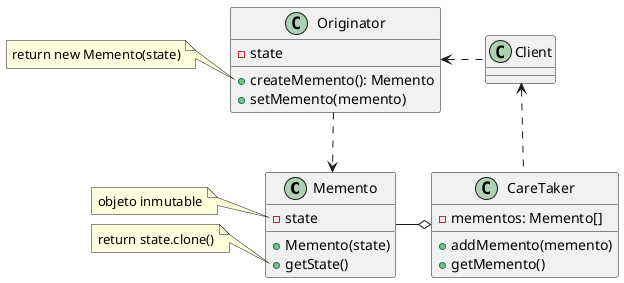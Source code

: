 @startuml
'https://plantuml.com/class-diagram

class Memento {
    - state
    + Memento(state)
    + getState()
}
note left of Memento::state
    objeto inmutable
end note
note left of Memento::getState
    return state.clone()
end note

class CareTaker {
    - mementos: Memento[]
    + addMemento(memento)
    + getMemento()
}

class Originator {
    - state
    + createMemento(): Memento
    + setMemento(memento)
}
note left of Originator::createMemento
    return new Memento(state)
end note

class Client

Client <.. CareTaker
Memento <.up. Originator
Originator <.right. Client
CareTaker o-left- Memento

@enduml